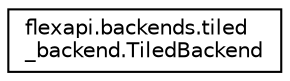 digraph "Graphical Class Hierarchy"
{
  edge [fontname="Helvetica",fontsize="10",labelfontname="Helvetica",labelfontsize="10"];
  node [fontname="Helvetica",fontsize="10",shape=record];
  rankdir="LR";
  Node1 [label="flexapi.backends.tiled\l_backend.TiledBackend",height=0.2,width=0.4,color="black", fillcolor="white", style="filled",URL="$classflexapi_1_1backends_1_1tiled__backend_1_1_tiled_backend.html"];
}
